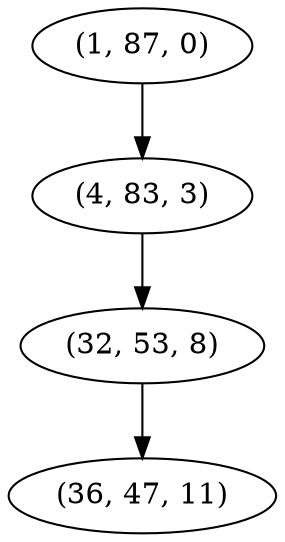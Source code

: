digraph tree {
    "(1, 87, 0)";
    "(4, 83, 3)";
    "(32, 53, 8)";
    "(36, 47, 11)";
    "(1, 87, 0)" -> "(4, 83, 3)";
    "(4, 83, 3)" -> "(32, 53, 8)";
    "(32, 53, 8)" -> "(36, 47, 11)";
}
